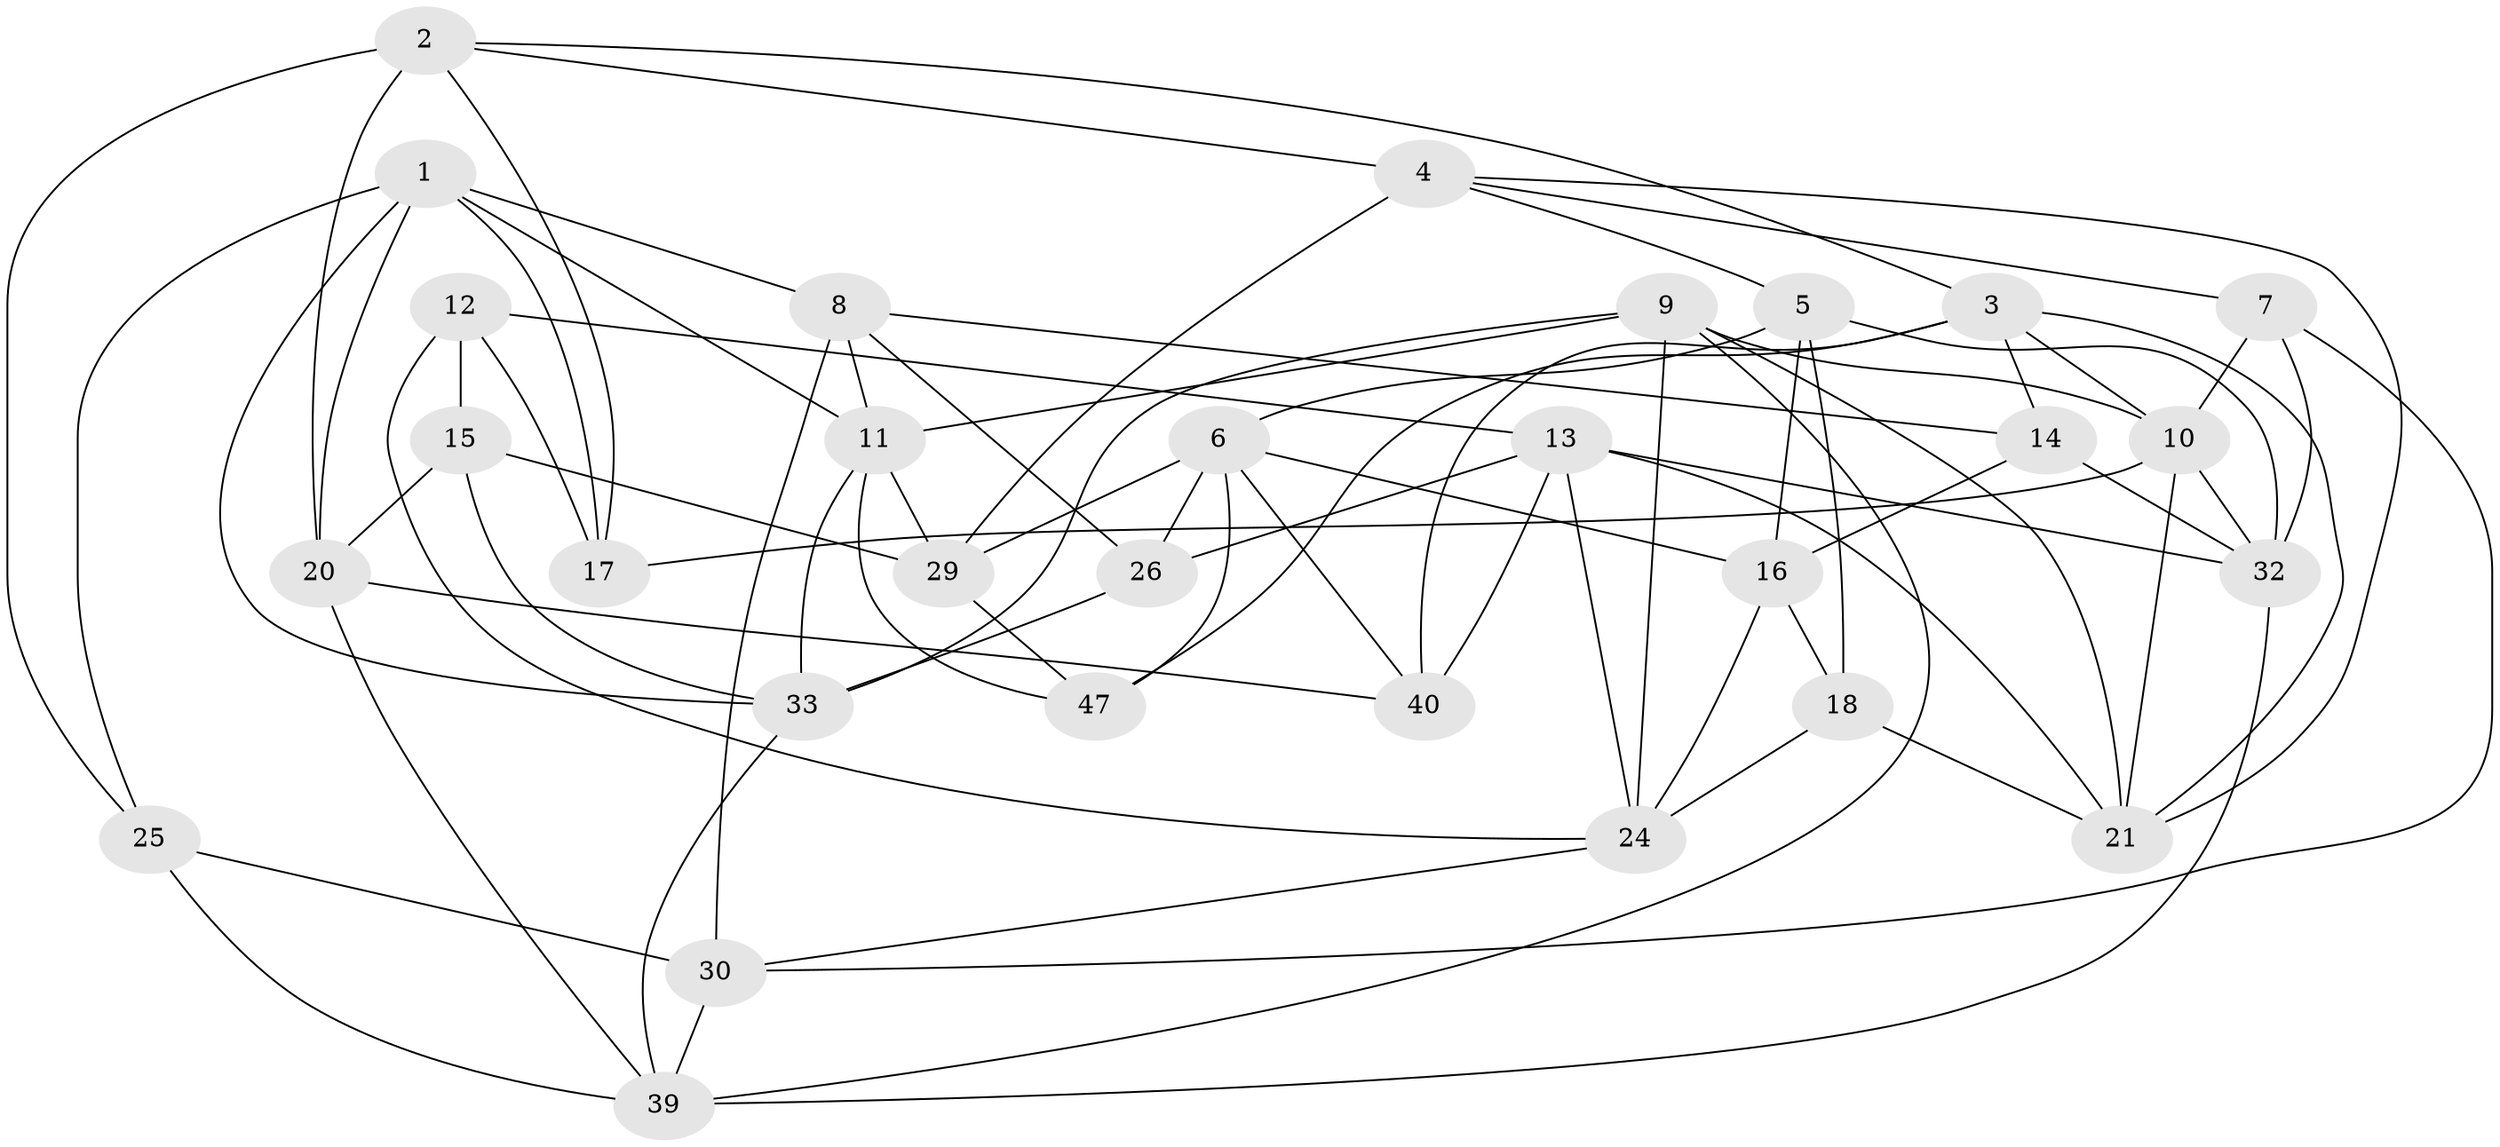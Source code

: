 // original degree distribution, {4: 1.0}
// Generated by graph-tools (version 1.1) at 2025/11/02/27/25 16:11:48]
// undirected, 30 vertices, 76 edges
graph export_dot {
graph [start="1"]
  node [color=gray90,style=filled];
  1 [super="+19"];
  2 [super="+52"];
  3 [super="+48"];
  4 [super="+46"];
  5 [super="+51"];
  6 [super="+49"];
  7;
  8 [super="+31"];
  9 [super="+41"];
  10 [super="+22"];
  11 [super="+23"];
  12 [super="+27"];
  13 [super="+36"];
  14;
  15 [super="+35"];
  16 [super="+28"];
  17;
  18;
  20 [super="+50"];
  21 [super="+34"];
  24 [super="+44"];
  25;
  26;
  29 [super="+42"];
  30 [super="+37"];
  32 [super="+45"];
  33 [super="+38"];
  39 [super="+43"];
  40;
  47;
  1 -- 33;
  1 -- 8;
  1 -- 17;
  1 -- 25;
  1 -- 20;
  1 -- 11;
  2 -- 4;
  2 -- 20 [weight=2];
  2 -- 17;
  2 -- 3;
  2 -- 25;
  3 -- 40;
  3 -- 21;
  3 -- 10;
  3 -- 14;
  3 -- 47;
  4 -- 29 [weight=2];
  4 -- 5;
  4 -- 7;
  4 -- 21;
  5 -- 18;
  5 -- 16 [weight=2];
  5 -- 32;
  5 -- 6;
  6 -- 26;
  6 -- 16;
  6 -- 40;
  6 -- 29;
  6 -- 47;
  7 -- 30;
  7 -- 32;
  7 -- 10;
  8 -- 30 [weight=2];
  8 -- 11;
  8 -- 26;
  8 -- 14;
  9 -- 39;
  9 -- 21;
  9 -- 10;
  9 -- 24;
  9 -- 11;
  9 -- 33;
  10 -- 21;
  10 -- 32;
  10 -- 17;
  11 -- 33;
  11 -- 29;
  11 -- 47;
  12 -- 13;
  12 -- 17;
  12 -- 15 [weight=3];
  12 -- 24;
  13 -- 26;
  13 -- 24;
  13 -- 32;
  13 -- 40;
  13 -- 21;
  14 -- 16;
  14 -- 32;
  15 -- 20;
  15 -- 33;
  15 -- 29;
  16 -- 18;
  16 -- 24;
  18 -- 24;
  18 -- 21;
  20 -- 39;
  20 -- 40;
  24 -- 30;
  25 -- 39;
  25 -- 30;
  26 -- 33;
  29 -- 47;
  30 -- 39;
  32 -- 39;
  33 -- 39;
}
